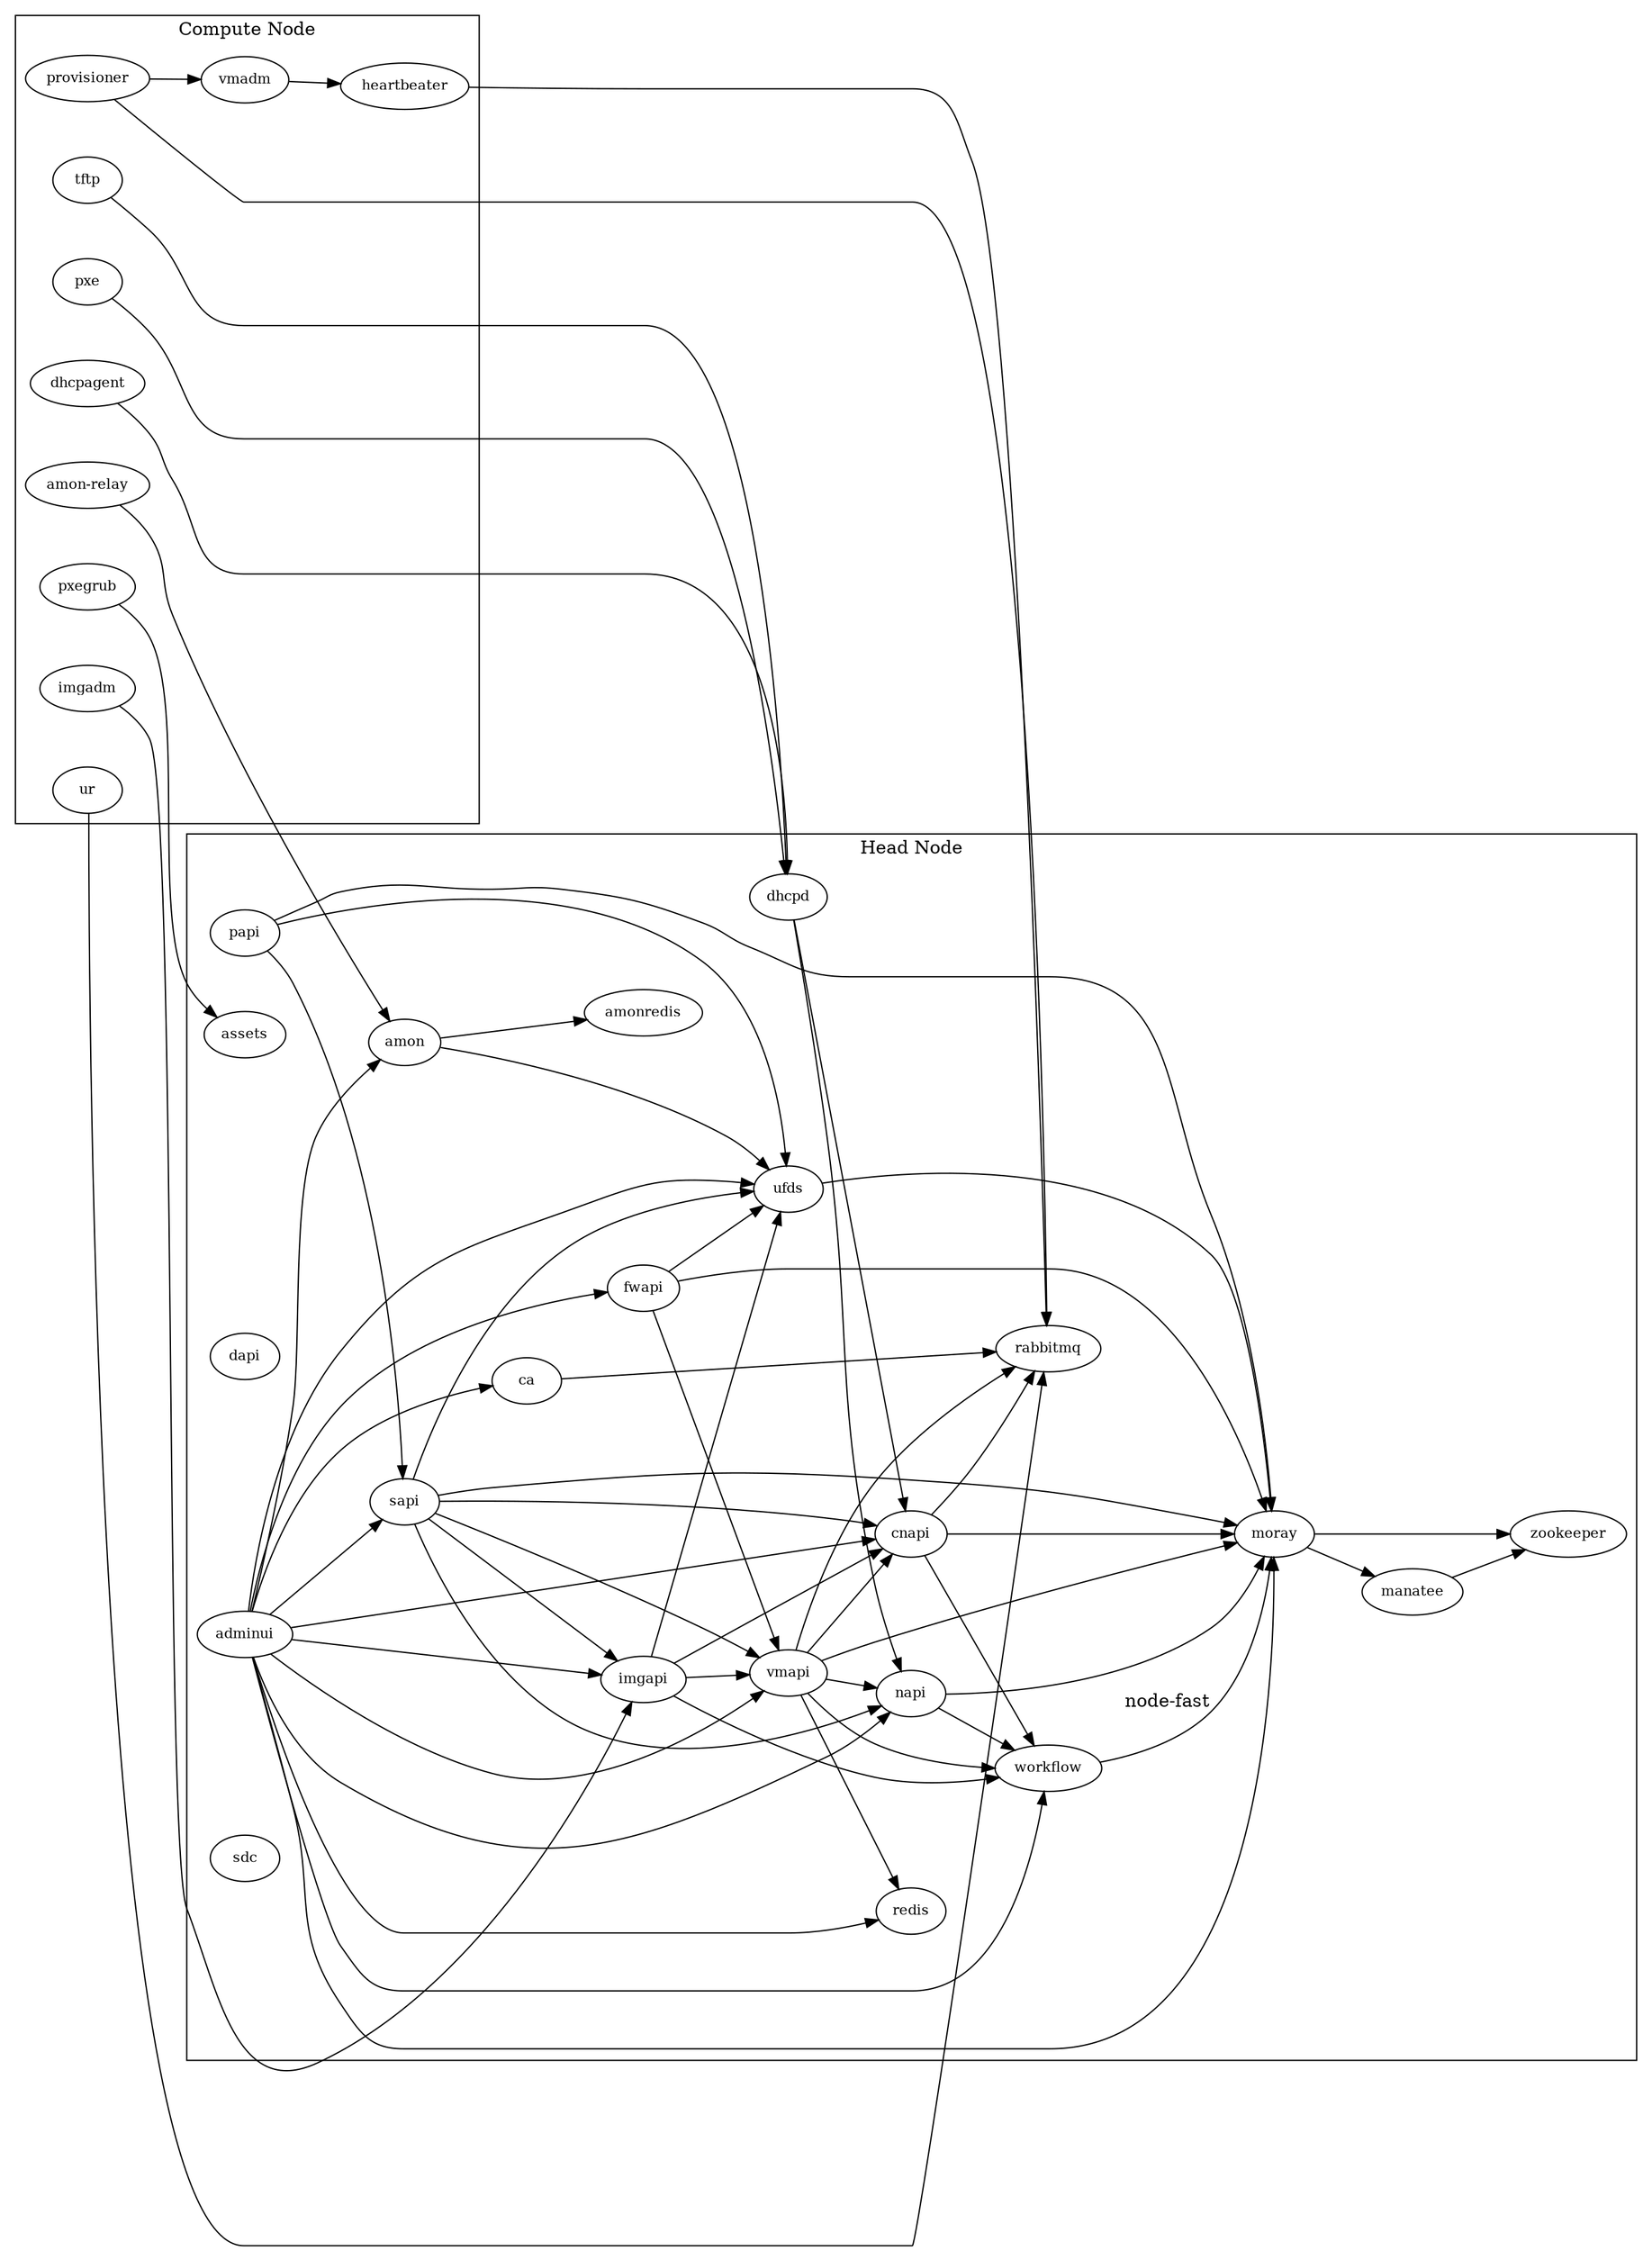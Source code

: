 digraph {
    rankdir="LR";
    compound=true;
    splines=true;
    sep="+25,25";
    overlap=scalexy;
    nodesep=0.6;
    node [fontsize=11];
    subgraph cluster_0 {
        rank="same";
        label="Head Node";
        adminui -> amon;
        adminui -> ca;
        adminui -> cnapi;
        adminui -> fwapi;
        adminui -> imgapi;
        adminui -> moray;
        adminui -> napi;
        adminui -> redis;
        adminui -> sapi;
        adminui -> ufds;
        adminui -> vmapi;
        adminui -> workflow;
        amon -> amonredis;
        amon -> ufds;
        assets;
        ca -> rabbitmq;
        cnapi -> moray;
        cnapi -> rabbitmq;
        cnapi -> workflow;
        dapi;
        dhcpd -> cnapi;
        dhcpd -> napi;
        fwapi -> moray;
        fwapi -> ufds;
        fwapi -> vmapi;
        imgapi -> cnapi;
        imgapi -> workflow;
        imgapi -> ufds;
        imgapi -> vmapi;
        manatee -> zookeeper;
        moray -> manatee;
        moray -> zookeeper;
        napi -> moray;
        napi -> workflow;
        papi -> moray;
        papi -> sapi;
        papi -> ufds;
        rabbitmq;
        redis;
        sapi -> cnapi;
        sapi -> imgapi;
        sapi -> moray;
        sapi -> napi;
        sapi -> ufds;
        sapi -> vmapi;
        sdc;
        ufds -> moray;
        vmapi -> cnapi;
        vmapi -> moray;
        vmapi -> napi;
        vmapi -> rabbitmq;
        vmapi -> redis;
        vmapi -> workflow;
        workflow -> moray [label="node-fast"];
        zookeeper;
    }
    subgraph cluster_1 {
        rank="same";
        label="Compute Node";
        "amon-relay" -> amon;
        dhcpagent -> dhcpd;
        heartbeater -> rabbitmq;
        vmadm -> heartbeater;
        imgadm -> imgapi;
        provisioner -> rabbitmq;
        provisioner -> vmadm;
        pxe -> dhcpd;
        pxegrub -> assets;
        tftp -> dhcpd;
        ur -> rabbitmq;
        vmadm;
    }
}
